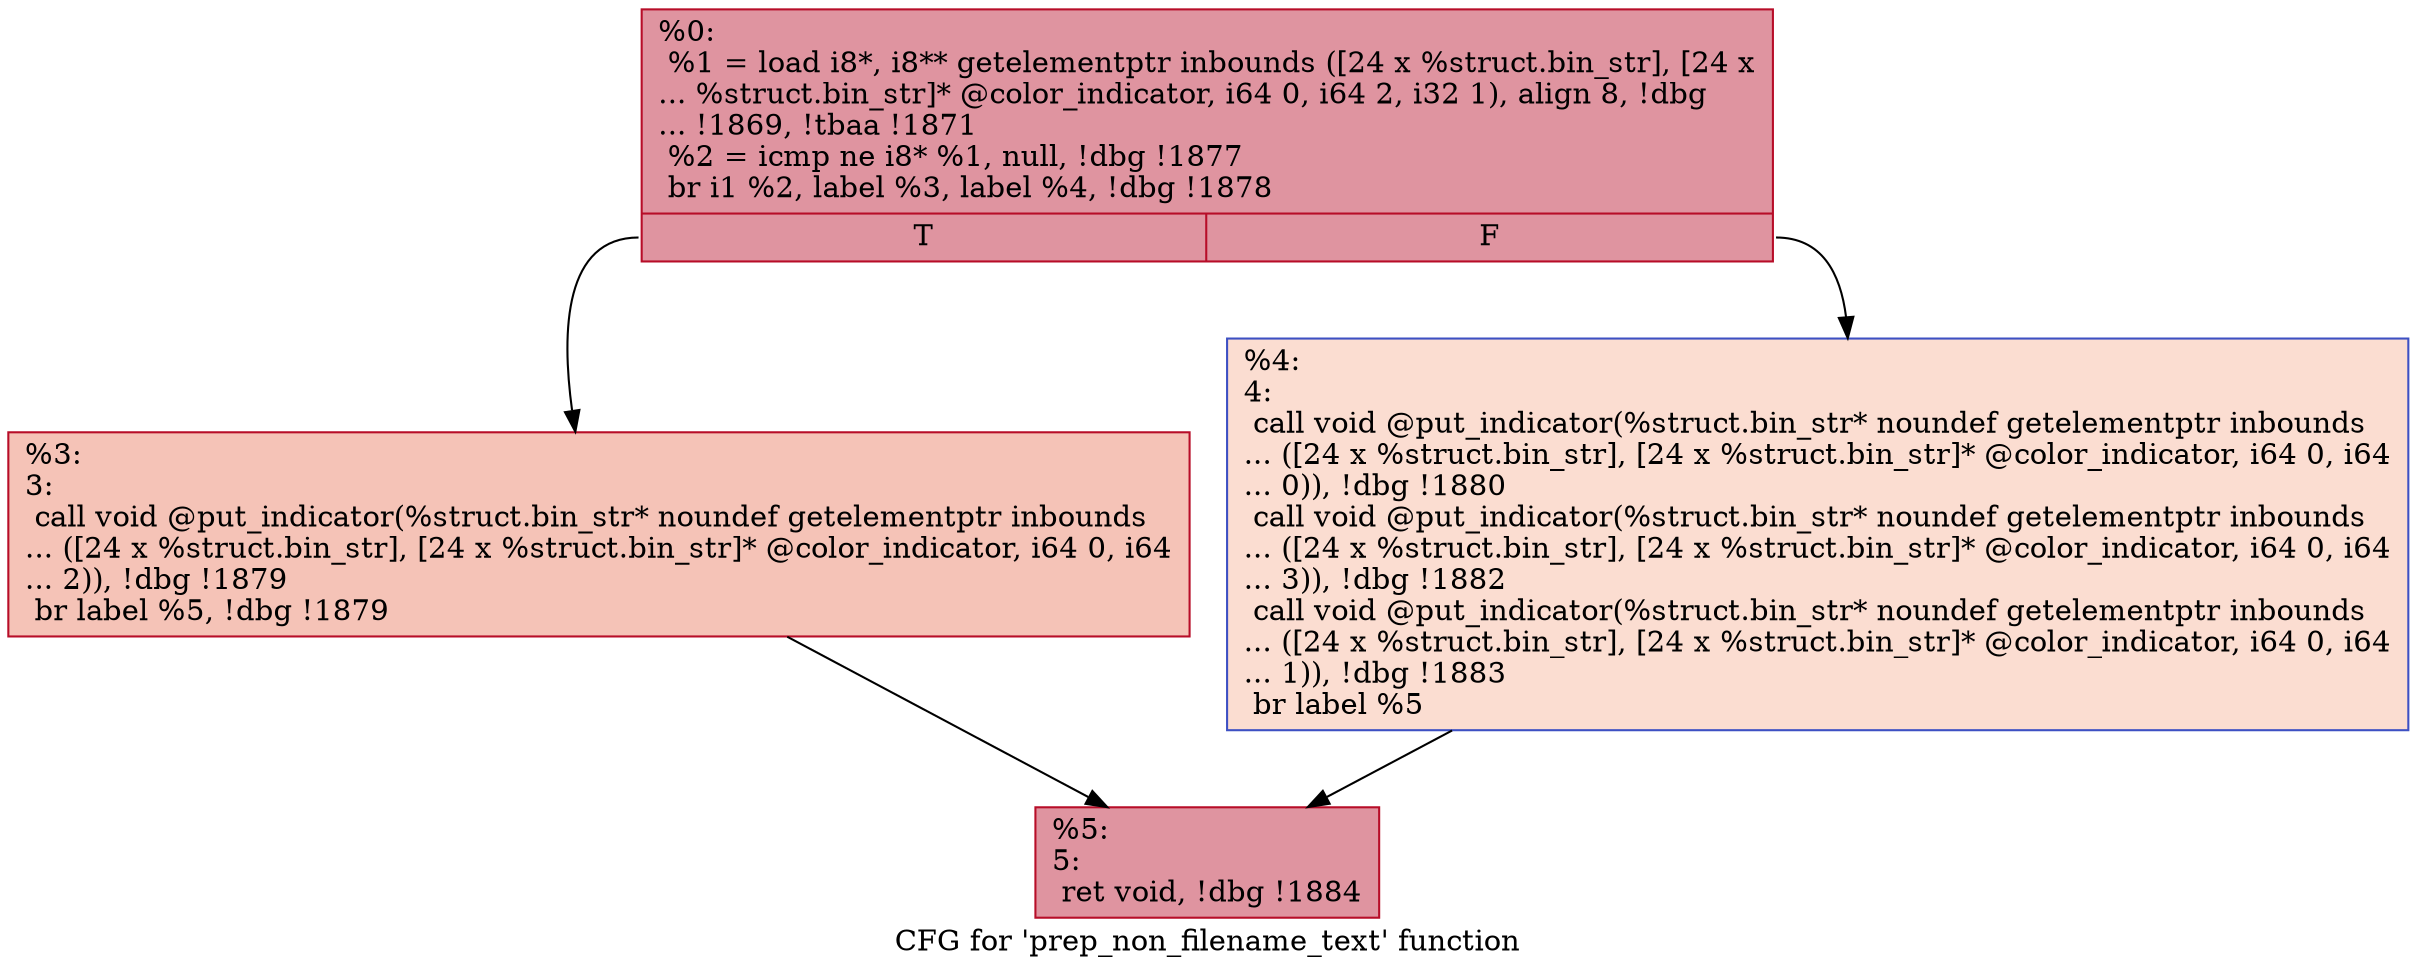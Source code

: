 digraph "CFG for 'prep_non_filename_text' function" {
	label="CFG for 'prep_non_filename_text' function";

	Node0x1f70220 [shape=record,color="#b70d28ff", style=filled, fillcolor="#b70d2870",label="{%0:\l  %1 = load i8*, i8** getelementptr inbounds ([24 x %struct.bin_str], [24 x\l... %struct.bin_str]* @color_indicator, i64 0, i64 2, i32 1), align 8, !dbg\l... !1869, !tbaa !1871\l  %2 = icmp ne i8* %1, null, !dbg !1877\l  br i1 %2, label %3, label %4, !dbg !1878\l|{<s0>T|<s1>F}}"];
	Node0x1f70220:s0 -> Node0x1f702a0;
	Node0x1f70220:s1 -> Node0x1f702f0;
	Node0x1f702a0 [shape=record,color="#b70d28ff", style=filled, fillcolor="#e8765c70",label="{%3:\l3:                                                \l  call void @put_indicator(%struct.bin_str* noundef getelementptr inbounds\l... ([24 x %struct.bin_str], [24 x %struct.bin_str]* @color_indicator, i64 0, i64\l... 2)), !dbg !1879\l  br label %5, !dbg !1879\l}"];
	Node0x1f702a0 -> Node0x1f70340;
	Node0x1f702f0 [shape=record,color="#3d50c3ff", style=filled, fillcolor="#f7b39670",label="{%4:\l4:                                                \l  call void @put_indicator(%struct.bin_str* noundef getelementptr inbounds\l... ([24 x %struct.bin_str], [24 x %struct.bin_str]* @color_indicator, i64 0, i64\l... 0)), !dbg !1880\l  call void @put_indicator(%struct.bin_str* noundef getelementptr inbounds\l... ([24 x %struct.bin_str], [24 x %struct.bin_str]* @color_indicator, i64 0, i64\l... 3)), !dbg !1882\l  call void @put_indicator(%struct.bin_str* noundef getelementptr inbounds\l... ([24 x %struct.bin_str], [24 x %struct.bin_str]* @color_indicator, i64 0, i64\l... 1)), !dbg !1883\l  br label %5\l}"];
	Node0x1f702f0 -> Node0x1f70340;
	Node0x1f70340 [shape=record,color="#b70d28ff", style=filled, fillcolor="#b70d2870",label="{%5:\l5:                                                \l  ret void, !dbg !1884\l}"];
}
